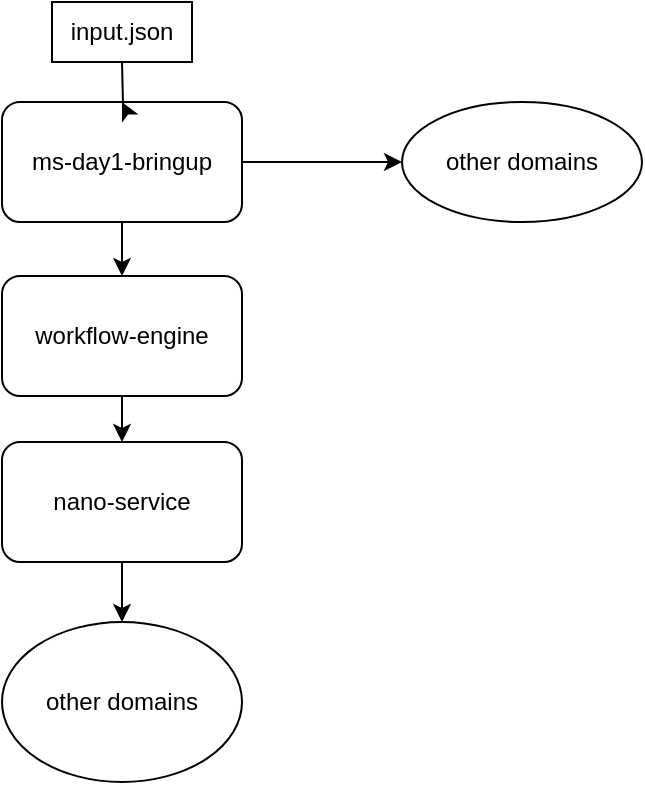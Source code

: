 <mxfile version="20.1.1" type="github">
  <diagram id="0Pmur6qMSnBrTHz6HK2N" name="Page-1">
    <mxGraphModel dx="990" dy="579" grid="1" gridSize="10" guides="1" tooltips="1" connect="1" arrows="1" fold="1" page="1" pageScale="1" pageWidth="850" pageHeight="1100" math="0" shadow="0">
      <root>
        <mxCell id="0" />
        <mxCell id="1" parent="0" />
        <mxCell id="k8i9Ly0yQRcnjryVycOY-5" value="" style="edgeStyle=orthogonalEdgeStyle;rounded=0;orthogonalLoop=1;jettySize=auto;html=1;" edge="1" parent="1" source="k8i9Ly0yQRcnjryVycOY-1" target="k8i9Ly0yQRcnjryVycOY-4">
          <mxGeometry relative="1" as="geometry" />
        </mxCell>
        <mxCell id="k8i9Ly0yQRcnjryVycOY-14" value="" style="edgeStyle=orthogonalEdgeStyle;rounded=0;orthogonalLoop=1;jettySize=auto;html=1;" edge="1" parent="1" source="k8i9Ly0yQRcnjryVycOY-1" target="k8i9Ly0yQRcnjryVycOY-13">
          <mxGeometry relative="1" as="geometry" />
        </mxCell>
        <mxCell id="k8i9Ly0yQRcnjryVycOY-1" value="ms-day1-bringup" style="rounded=1;whiteSpace=wrap;html=1;" vertex="1" parent="1">
          <mxGeometry x="320" y="70" width="120" height="60" as="geometry" />
        </mxCell>
        <mxCell id="k8i9Ly0yQRcnjryVycOY-7" value="" style="edgeStyle=orthogonalEdgeStyle;rounded=0;orthogonalLoop=1;jettySize=auto;html=1;" edge="1" parent="1" source="k8i9Ly0yQRcnjryVycOY-4" target="k8i9Ly0yQRcnjryVycOY-6">
          <mxGeometry relative="1" as="geometry" />
        </mxCell>
        <mxCell id="k8i9Ly0yQRcnjryVycOY-4" value="workflow-engine" style="rounded=1;whiteSpace=wrap;html=1;" vertex="1" parent="1">
          <mxGeometry x="320" y="157" width="120" height="60" as="geometry" />
        </mxCell>
        <mxCell id="k8i9Ly0yQRcnjryVycOY-17" style="edgeStyle=orthogonalEdgeStyle;rounded=0;orthogonalLoop=1;jettySize=auto;html=1;" edge="1" parent="1" source="k8i9Ly0yQRcnjryVycOY-6" target="k8i9Ly0yQRcnjryVycOY-15">
          <mxGeometry relative="1" as="geometry" />
        </mxCell>
        <mxCell id="k8i9Ly0yQRcnjryVycOY-6" value="nano-service" style="rounded=1;whiteSpace=wrap;html=1;" vertex="1" parent="1">
          <mxGeometry x="320" y="240" width="120" height="60" as="geometry" />
        </mxCell>
        <mxCell id="k8i9Ly0yQRcnjryVycOY-12" style="edgeStyle=orthogonalEdgeStyle;rounded=0;orthogonalLoop=1;jettySize=auto;html=1;" edge="1" parent="1" target="k8i9Ly0yQRcnjryVycOY-1">
          <mxGeometry relative="1" as="geometry">
            <mxPoint x="380" y="50" as="sourcePoint" />
          </mxGeometry>
        </mxCell>
        <mxCell id="k8i9Ly0yQRcnjryVycOY-13" value="other domains" style="ellipse;whiteSpace=wrap;html=1;rounded=1;" vertex="1" parent="1">
          <mxGeometry x="520" y="70" width="120" height="60" as="geometry" />
        </mxCell>
        <mxCell id="k8i9Ly0yQRcnjryVycOY-15" value="other domains" style="ellipse;whiteSpace=wrap;html=1;" vertex="1" parent="1">
          <mxGeometry x="320" y="330" width="120" height="80" as="geometry" />
        </mxCell>
        <mxCell id="k8i9Ly0yQRcnjryVycOY-16" value="input.json" style="rounded=0;whiteSpace=wrap;html=1;" vertex="1" parent="1">
          <mxGeometry x="345" y="20" width="70" height="30" as="geometry" />
        </mxCell>
      </root>
    </mxGraphModel>
  </diagram>
</mxfile>
